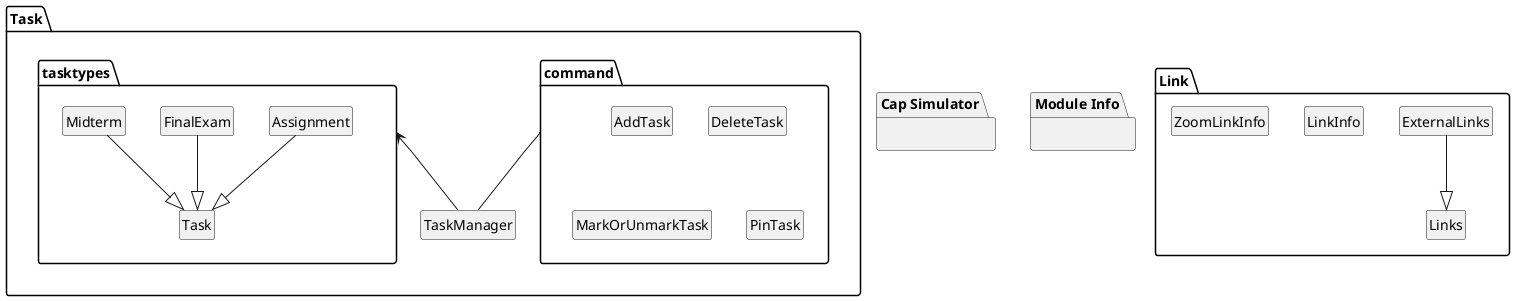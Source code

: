 @startuml
hide members
hide circle

package "Cap Simulator" {

}

package "Module Info" {

}

package Task {
    package command {
        Class AddTask
        Class DeleteTask
        Class MarkOrUnmarkTask
        Class PinTask
    }
    Class TaskManager
    command -- TaskManager
    tasktypes <-- TaskManager
    package tasktypes {
            Class Assignment
            Class FinalExam
            Class Midterm
            Class Task

            Assignment --|> Task
            Midterm --|> Task
            FinalExam --|> Task
        }
}

package Link {
  Class ExternalLinks
  Class LinkInfo
  Class Links
  Class ZoomLinkInfo

ExternalLinks --|> Links
}

@enduml